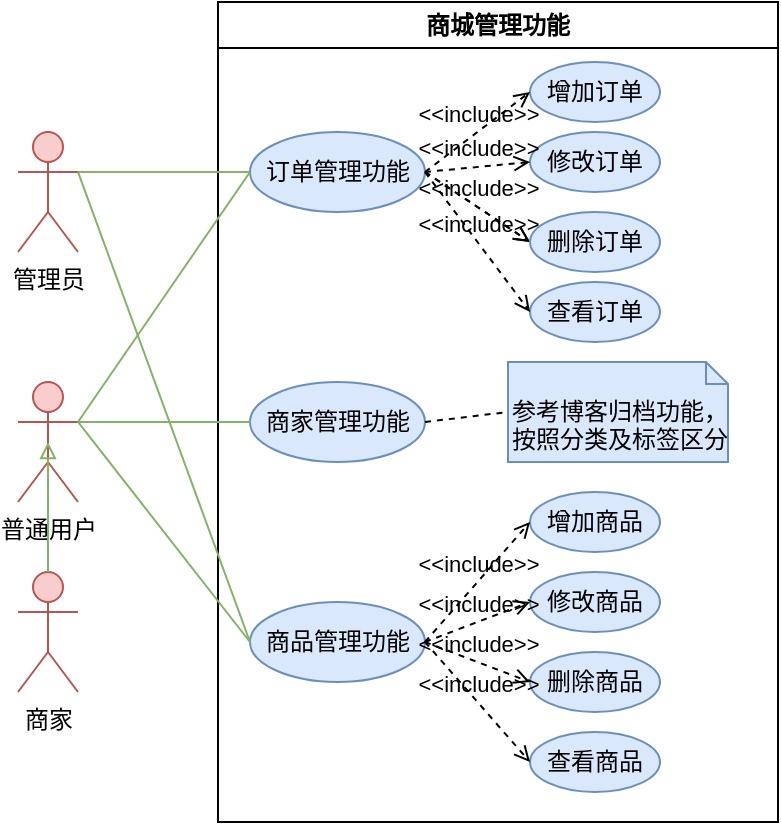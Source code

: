 <mxfile version="24.9.2">
  <diagram name="第 1 页" id="RTJovubdE_YrsCHvYEaq">
    <mxGraphModel dx="875" dy="474" grid="1" gridSize="10" guides="1" tooltips="1" connect="1" arrows="1" fold="1" page="1" pageScale="1" pageWidth="827" pageHeight="1169" math="0" shadow="0">
      <root>
        <mxCell id="0" />
        <mxCell id="1" parent="0" />
        <mxCell id="zeIB3MRSu70Jo39GSCDh-1" value="商城管理功能" style="swimlane;whiteSpace=wrap;html=1;" vertex="1" parent="1">
          <mxGeometry x="324" y="110" width="280" height="410" as="geometry" />
        </mxCell>
        <mxCell id="zeIB3MRSu70Jo39GSCDh-2" value="订单管理功能" style="ellipse;whiteSpace=wrap;html=1;fillColor=#dae8fc;strokeColor=#6c8ebf;" vertex="1" parent="zeIB3MRSu70Jo39GSCDh-1">
          <mxGeometry x="16" y="65" width="87.5" height="40" as="geometry" />
        </mxCell>
        <mxCell id="zeIB3MRSu70Jo39GSCDh-3" value="商家管理功能" style="ellipse;whiteSpace=wrap;html=1;fillColor=#dae8fc;strokeColor=#6c8ebf;" vertex="1" parent="zeIB3MRSu70Jo39GSCDh-1">
          <mxGeometry x="16" y="190" width="87.5" height="40" as="geometry" />
        </mxCell>
        <mxCell id="zeIB3MRSu70Jo39GSCDh-5" value="增加订单" style="ellipse;whiteSpace=wrap;html=1;fillColor=#dae8fc;strokeColor=#6c8ebf;" vertex="1" parent="zeIB3MRSu70Jo39GSCDh-1">
          <mxGeometry x="156" y="30" width="65" height="30" as="geometry" />
        </mxCell>
        <mxCell id="zeIB3MRSu70Jo39GSCDh-6" value="修改订单" style="ellipse;whiteSpace=wrap;html=1;fillColor=#dae8fc;strokeColor=#6c8ebf;" vertex="1" parent="zeIB3MRSu70Jo39GSCDh-1">
          <mxGeometry x="156" y="65" width="65" height="30" as="geometry" />
        </mxCell>
        <mxCell id="zeIB3MRSu70Jo39GSCDh-7" value="&amp;lt;&amp;lt;include&amp;gt;&amp;gt;" style="html=1;verticalAlign=bottom;labelBackgroundColor=none;endArrow=open;endFill=0;dashed=1;rounded=0;exitX=1;exitY=0.5;exitDx=0;exitDy=0;entryX=0;entryY=0.5;entryDx=0;entryDy=0;" edge="1" parent="zeIB3MRSu70Jo39GSCDh-1" source="zeIB3MRSu70Jo39GSCDh-2" target="zeIB3MRSu70Jo39GSCDh-5">
          <mxGeometry x="0.0" width="160" relative="1" as="geometry">
            <mxPoint x="155" y="155" as="sourcePoint" />
            <mxPoint x="205" y="125" as="targetPoint" />
            <mxPoint as="offset" />
          </mxGeometry>
        </mxCell>
        <mxCell id="zeIB3MRSu70Jo39GSCDh-8" value="&amp;lt;&amp;lt;include&amp;gt;&amp;gt;" style="html=1;verticalAlign=bottom;labelBackgroundColor=none;endArrow=open;endFill=0;dashed=1;rounded=0;entryX=0;entryY=0.5;entryDx=0;entryDy=0;exitX=1;exitY=0.5;exitDx=0;exitDy=0;" edge="1" parent="zeIB3MRSu70Jo39GSCDh-1" source="zeIB3MRSu70Jo39GSCDh-2" target="zeIB3MRSu70Jo39GSCDh-6">
          <mxGeometry x="0.0" width="160" relative="1" as="geometry">
            <mxPoint x="336" y="85" as="sourcePoint" />
            <mxPoint x="386" y="55" as="targetPoint" />
            <mxPoint as="offset" />
          </mxGeometry>
        </mxCell>
        <mxCell id="zeIB3MRSu70Jo39GSCDh-9" value="&amp;lt;&amp;lt;include&amp;gt;&amp;gt;" style="html=1;verticalAlign=bottom;labelBackgroundColor=none;endArrow=open;endFill=0;dashed=1;rounded=0;exitX=1;exitY=0.5;exitDx=0;exitDy=0;entryX=0;entryY=0.5;entryDx=0;entryDy=0;" edge="1" parent="zeIB3MRSu70Jo39GSCDh-1" source="zeIB3MRSu70Jo39GSCDh-2" target="zeIB3MRSu70Jo39GSCDh-23">
          <mxGeometry x="0.0" width="160" relative="1" as="geometry">
            <mxPoint x="396" y="95" as="sourcePoint" />
            <mxPoint x="446" y="65" as="targetPoint" />
            <mxPoint as="offset" />
          </mxGeometry>
        </mxCell>
        <mxCell id="zeIB3MRSu70Jo39GSCDh-10" value="查看订单" style="ellipse;whiteSpace=wrap;html=1;fillColor=#dae8fc;strokeColor=#6c8ebf;" vertex="1" parent="zeIB3MRSu70Jo39GSCDh-1">
          <mxGeometry x="156" y="140" width="65" height="30" as="geometry" />
        </mxCell>
        <mxCell id="zeIB3MRSu70Jo39GSCDh-11" value="&amp;lt;&amp;lt;include&amp;gt;&amp;gt;" style="html=1;verticalAlign=bottom;labelBackgroundColor=none;endArrow=open;endFill=0;dashed=1;rounded=0;exitX=1;exitY=0.5;exitDx=0;exitDy=0;entryX=0;entryY=0.5;entryDx=0;entryDy=0;" edge="1" parent="zeIB3MRSu70Jo39GSCDh-1" source="zeIB3MRSu70Jo39GSCDh-2" target="zeIB3MRSu70Jo39GSCDh-10">
          <mxGeometry x="0.0" width="160" relative="1" as="geometry">
            <mxPoint x="102.25" y="125" as="sourcePoint" />
            <mxPoint x="37.25" y="160" as="targetPoint" />
            <mxPoint as="offset" />
          </mxGeometry>
        </mxCell>
        <mxCell id="zeIB3MRSu70Jo39GSCDh-12" value="商品管理功能" style="ellipse;whiteSpace=wrap;html=1;fillColor=#dae8fc;strokeColor=#6c8ebf;" vertex="1" parent="zeIB3MRSu70Jo39GSCDh-1">
          <mxGeometry x="16" y="300" width="87.5" height="40" as="geometry" />
        </mxCell>
        <mxCell id="zeIB3MRSu70Jo39GSCDh-13" value="增加商品" style="ellipse;whiteSpace=wrap;html=1;fillColor=#dae8fc;strokeColor=#6c8ebf;" vertex="1" parent="zeIB3MRSu70Jo39GSCDh-1">
          <mxGeometry x="156" y="245" width="65" height="30" as="geometry" />
        </mxCell>
        <mxCell id="zeIB3MRSu70Jo39GSCDh-14" value="修改商品" style="ellipse;whiteSpace=wrap;html=1;fillColor=#dae8fc;strokeColor=#6c8ebf;" vertex="1" parent="zeIB3MRSu70Jo39GSCDh-1">
          <mxGeometry x="156" y="285" width="65" height="30" as="geometry" />
        </mxCell>
        <mxCell id="zeIB3MRSu70Jo39GSCDh-15" value="删除商品" style="ellipse;whiteSpace=wrap;html=1;fillColor=#dae8fc;strokeColor=#6c8ebf;" vertex="1" parent="zeIB3MRSu70Jo39GSCDh-1">
          <mxGeometry x="156" y="325" width="65" height="30" as="geometry" />
        </mxCell>
        <mxCell id="zeIB3MRSu70Jo39GSCDh-16" value="查看商品" style="ellipse;whiteSpace=wrap;html=1;fillColor=#dae8fc;strokeColor=#6c8ebf;" vertex="1" parent="zeIB3MRSu70Jo39GSCDh-1">
          <mxGeometry x="156" y="365" width="65" height="30" as="geometry" />
        </mxCell>
        <mxCell id="zeIB3MRSu70Jo39GSCDh-17" value="&amp;lt;&amp;lt;include&amp;gt;&amp;gt;" style="html=1;verticalAlign=bottom;labelBackgroundColor=none;endArrow=open;endFill=0;dashed=1;rounded=0;exitX=1;exitY=0.5;exitDx=0;exitDy=0;entryX=0;entryY=0.5;entryDx=0;entryDy=0;" edge="1" parent="zeIB3MRSu70Jo39GSCDh-1" source="zeIB3MRSu70Jo39GSCDh-12" target="zeIB3MRSu70Jo39GSCDh-13">
          <mxGeometry x="0.0" width="160" relative="1" as="geometry">
            <mxPoint x="82.5" y="225" as="sourcePoint" />
            <mxPoint x="113.5" y="305" as="targetPoint" />
            <mxPoint as="offset" />
          </mxGeometry>
        </mxCell>
        <mxCell id="zeIB3MRSu70Jo39GSCDh-18" value="&amp;lt;&amp;lt;include&amp;gt;&amp;gt;" style="html=1;verticalAlign=bottom;labelBackgroundColor=none;endArrow=open;endFill=0;dashed=1;rounded=0;entryX=0;entryY=0.5;entryDx=0;entryDy=0;exitX=1;exitY=0.5;exitDx=0;exitDy=0;" edge="1" parent="zeIB3MRSu70Jo39GSCDh-1" source="zeIB3MRSu70Jo39GSCDh-12" target="zeIB3MRSu70Jo39GSCDh-14">
          <mxGeometry x="0.0" width="160" relative="1" as="geometry">
            <mxPoint x="116" y="310" as="sourcePoint" />
            <mxPoint x="155" y="275" as="targetPoint" />
            <mxPoint as="offset" />
          </mxGeometry>
        </mxCell>
        <mxCell id="zeIB3MRSu70Jo39GSCDh-19" value="&amp;lt;&amp;lt;include&amp;gt;&amp;gt;" style="html=1;verticalAlign=bottom;labelBackgroundColor=none;endArrow=open;endFill=0;dashed=1;rounded=0;entryX=0;entryY=0.5;entryDx=0;entryDy=0;exitX=1;exitY=0.5;exitDx=0;exitDy=0;" edge="1" parent="zeIB3MRSu70Jo39GSCDh-1" source="zeIB3MRSu70Jo39GSCDh-12" target="zeIB3MRSu70Jo39GSCDh-15">
          <mxGeometry x="0.0" width="160" relative="1" as="geometry">
            <mxPoint x="64.25" y="359.31" as="sourcePoint" />
            <mxPoint x="95.25" y="359.31" as="targetPoint" />
            <mxPoint as="offset" />
          </mxGeometry>
        </mxCell>
        <mxCell id="zeIB3MRSu70Jo39GSCDh-20" value="&amp;lt;&amp;lt;include&amp;gt;&amp;gt;" style="html=1;verticalAlign=bottom;labelBackgroundColor=none;endArrow=open;endFill=0;dashed=1;rounded=0;entryX=0;entryY=0.5;entryDx=0;entryDy=0;exitX=1;exitY=0.5;exitDx=0;exitDy=0;" edge="1" parent="zeIB3MRSu70Jo39GSCDh-1" source="zeIB3MRSu70Jo39GSCDh-12" target="zeIB3MRSu70Jo39GSCDh-16">
          <mxGeometry x="0.0" width="160" relative="1" as="geometry">
            <mxPoint x="346" y="290" as="sourcePoint" />
            <mxPoint x="377" y="290" as="targetPoint" />
            <mxPoint as="offset" />
          </mxGeometry>
        </mxCell>
        <mxCell id="zeIB3MRSu70Jo39GSCDh-21" value="参考博客归档功能，按照分类及标签区分" style="shape=note2;boundedLbl=1;whiteSpace=wrap;html=1;size=11;verticalAlign=top;align=left;fillColor=#dae8fc;strokeColor=#6c8ebf;" vertex="1" parent="zeIB3MRSu70Jo39GSCDh-1">
          <mxGeometry x="145" y="180" width="110" height="50" as="geometry" />
        </mxCell>
        <mxCell id="zeIB3MRSu70Jo39GSCDh-22" value="" style="html=1;verticalAlign=bottom;labelBackgroundColor=none;endArrow=open;endFill=0;dashed=1;rounded=0;exitX=1;exitY=0.5;exitDx=0;exitDy=0;entryX=0;entryY=0.5;entryDx=0;entryDy=0;" edge="1" parent="zeIB3MRSu70Jo39GSCDh-1" source="zeIB3MRSu70Jo39GSCDh-2" target="zeIB3MRSu70Jo39GSCDh-23">
          <mxGeometry x="0.0" width="160" relative="1" as="geometry">
            <mxPoint x="418" y="195" as="sourcePoint" />
            <mxPoint x="479" y="275" as="targetPoint" />
            <mxPoint as="offset" />
          </mxGeometry>
        </mxCell>
        <mxCell id="zeIB3MRSu70Jo39GSCDh-23" value="删除订单" style="ellipse;whiteSpace=wrap;html=1;fillColor=#dae8fc;strokeColor=#6c8ebf;" vertex="1" parent="zeIB3MRSu70Jo39GSCDh-1">
          <mxGeometry x="156" y="105" width="65" height="30" as="geometry" />
        </mxCell>
        <mxCell id="zeIB3MRSu70Jo39GSCDh-24" value="" style="endArrow=none;dashed=1;html=1;rounded=0;exitX=1;exitY=0.5;exitDx=0;exitDy=0;entryX=0;entryY=0.5;entryDx=0;entryDy=0;entryPerimeter=0;" edge="1" parent="zeIB3MRSu70Jo39GSCDh-1" source="zeIB3MRSu70Jo39GSCDh-3" target="zeIB3MRSu70Jo39GSCDh-21">
          <mxGeometry width="50" height="50" relative="1" as="geometry">
            <mxPoint x="346" y="200" as="sourcePoint" />
            <mxPoint x="448.5" y="220" as="targetPoint" />
          </mxGeometry>
        </mxCell>
        <mxCell id="zeIB3MRSu70Jo39GSCDh-26" value="普通用户" style="shape=umlActor;verticalLabelPosition=bottom;verticalAlign=top;html=1;fillColor=#f8cecc;strokeColor=#b85450;" vertex="1" parent="1">
          <mxGeometry x="224" y="300" width="30" height="60" as="geometry" />
        </mxCell>
        <mxCell id="zeIB3MRSu70Jo39GSCDh-27" value="商家" style="shape=umlActor;verticalLabelPosition=bottom;verticalAlign=top;html=1;fillColor=#f8cecc;strokeColor=#b85450;" vertex="1" parent="1">
          <mxGeometry x="224" y="395" width="30" height="60" as="geometry" />
        </mxCell>
        <mxCell id="zeIB3MRSu70Jo39GSCDh-28" value="管理员" style="shape=umlActor;verticalLabelPosition=bottom;verticalAlign=top;html=1;fillColor=#f8cecc;strokeColor=#b85450;" vertex="1" parent="1">
          <mxGeometry x="224" y="175" width="30" height="60" as="geometry" />
        </mxCell>
        <mxCell id="zeIB3MRSu70Jo39GSCDh-29" value="" style="endArrow=block;endFill=0;html=1;rounded=0;fillColor=#d5e8d4;strokeColor=#82b366;exitX=0.5;exitY=0;exitDx=0;exitDy=0;exitPerimeter=0;entryX=0.5;entryY=0.5;entryDx=0;entryDy=0;entryPerimeter=0;" edge="1" parent="1" source="zeIB3MRSu70Jo39GSCDh-27" target="zeIB3MRSu70Jo39GSCDh-26">
          <mxGeometry width="160" relative="1" as="geometry">
            <mxPoint x="279" y="505" as="sourcePoint" />
            <mxPoint x="264" y="425" as="targetPoint" />
          </mxGeometry>
        </mxCell>
        <mxCell id="zeIB3MRSu70Jo39GSCDh-31" value="" style="endArrow=none;html=1;rounded=0;fillColor=#d5e8d4;strokeColor=#82b366;entryX=1;entryY=0.333;entryDx=0;entryDy=0;entryPerimeter=0;exitX=0;exitY=0.5;exitDx=0;exitDy=0;" edge="1" parent="1" source="zeIB3MRSu70Jo39GSCDh-3" target="zeIB3MRSu70Jo39GSCDh-26">
          <mxGeometry width="50" height="50" relative="1" as="geometry">
            <mxPoint x="404" y="260" as="sourcePoint" />
            <mxPoint x="264" y="280" as="targetPoint" />
          </mxGeometry>
        </mxCell>
        <mxCell id="zeIB3MRSu70Jo39GSCDh-32" value="" style="endArrow=none;html=1;rounded=0;fillColor=#d5e8d4;strokeColor=#82b366;entryX=1;entryY=0.333;entryDx=0;entryDy=0;entryPerimeter=0;exitX=0;exitY=0.5;exitDx=0;exitDy=0;" edge="1" parent="1" source="zeIB3MRSu70Jo39GSCDh-2" target="zeIB3MRSu70Jo39GSCDh-28">
          <mxGeometry width="50" height="50" relative="1" as="geometry">
            <mxPoint x="367" y="250" as="sourcePoint" />
            <mxPoint x="254" y="200" as="targetPoint" />
          </mxGeometry>
        </mxCell>
        <mxCell id="zeIB3MRSu70Jo39GSCDh-33" value="" style="endArrow=none;html=1;rounded=0;fillColor=#d5e8d4;strokeColor=#82b366;entryX=0;entryY=0.5;entryDx=0;entryDy=0;exitX=1;exitY=0.333;exitDx=0;exitDy=0;exitPerimeter=0;" edge="1" parent="1" source="zeIB3MRSu70Jo39GSCDh-26" target="zeIB3MRSu70Jo39GSCDh-2">
          <mxGeometry width="50" height="50" relative="1" as="geometry">
            <mxPoint x="350" y="310" as="sourcePoint" />
            <mxPoint x="264" y="300" as="targetPoint" />
          </mxGeometry>
        </mxCell>
        <mxCell id="zeIB3MRSu70Jo39GSCDh-34" value="" style="endArrow=none;html=1;rounded=0;fillColor=#d5e8d4;strokeColor=#82b366;exitX=0;exitY=0.5;exitDx=0;exitDy=0;entryX=1;entryY=0.333;entryDx=0;entryDy=0;entryPerimeter=0;" edge="1" parent="1" source="zeIB3MRSu70Jo39GSCDh-12" target="zeIB3MRSu70Jo39GSCDh-28">
          <mxGeometry width="50" height="50" relative="1" as="geometry">
            <mxPoint x="350" y="205" as="sourcePoint" />
            <mxPoint x="270" y="220" as="targetPoint" />
          </mxGeometry>
        </mxCell>
        <mxCell id="zeIB3MRSu70Jo39GSCDh-35" value="" style="endArrow=none;html=1;rounded=0;fillColor=#d5e8d4;strokeColor=#82b366;exitX=0;exitY=0.5;exitDx=0;exitDy=0;entryX=1;entryY=0.333;entryDx=0;entryDy=0;entryPerimeter=0;" edge="1" parent="1" source="zeIB3MRSu70Jo39GSCDh-12" target="zeIB3MRSu70Jo39GSCDh-26">
          <mxGeometry width="50" height="50" relative="1" as="geometry">
            <mxPoint x="350" y="440" as="sourcePoint" />
            <mxPoint x="264" y="205" as="targetPoint" />
          </mxGeometry>
        </mxCell>
      </root>
    </mxGraphModel>
  </diagram>
</mxfile>
